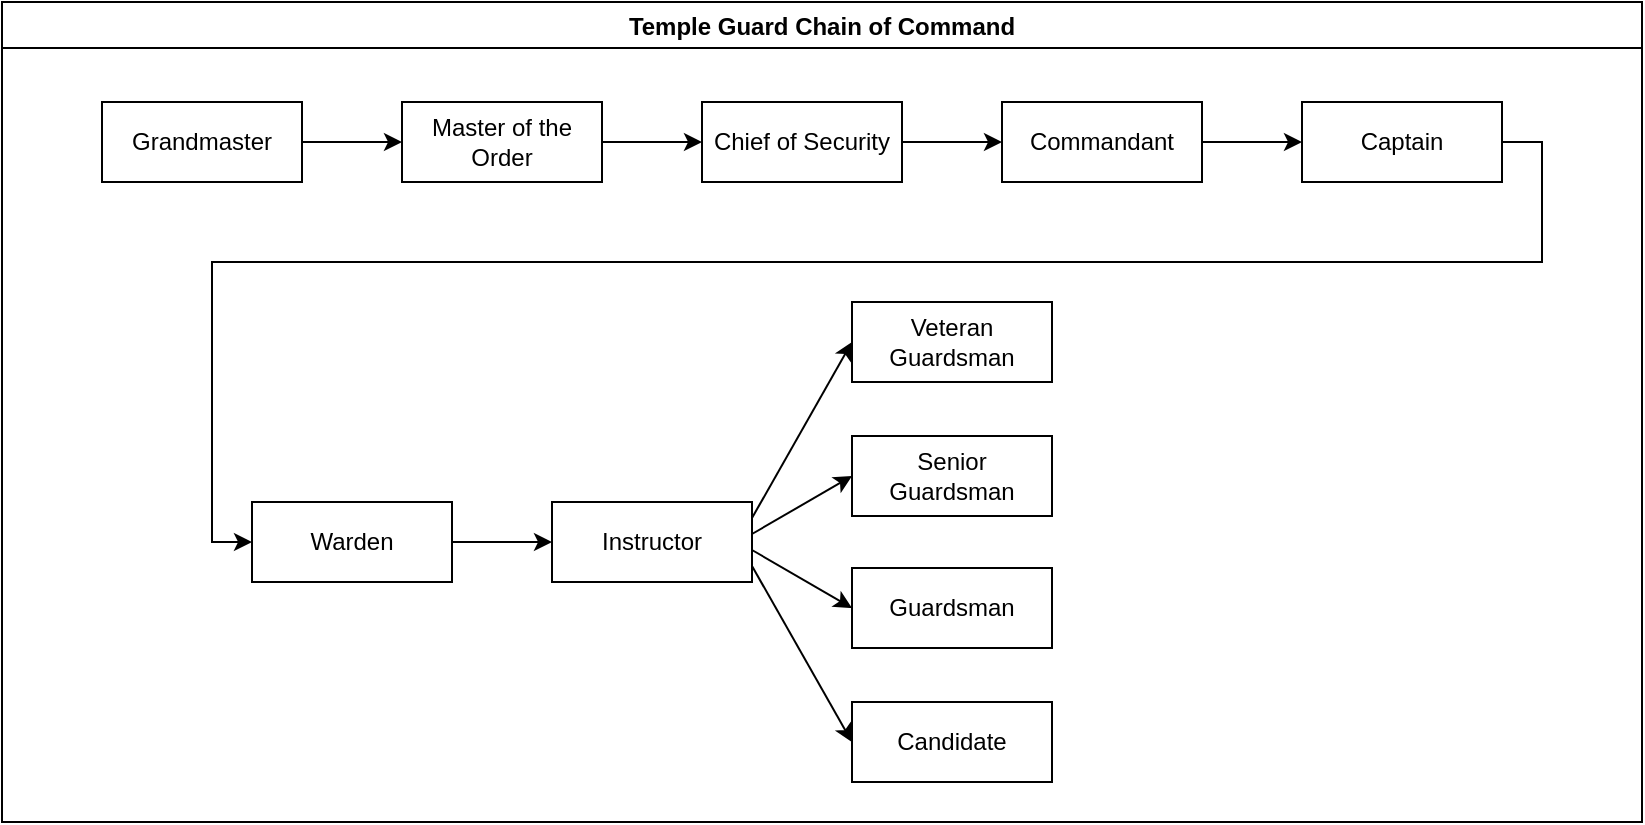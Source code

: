 <mxfile version="20.5.3" type="device"><diagram id="C5RBs43oDa-KdzZeNtuy" name="Page-1"><mxGraphModel dx="2249" dy="809" grid="1" gridSize="10" guides="1" tooltips="1" connect="1" arrows="1" fold="1" page="1" pageScale="1" pageWidth="827" pageHeight="1169" math="0" shadow="0"><root><mxCell id="WIyWlLk6GJQsqaUBKTNV-0"/><mxCell id="WIyWlLk6GJQsqaUBKTNV-1" parent="WIyWlLk6GJQsqaUBKTNV-0"/><mxCell id="BR4H6Kr1QVrYx8puUUpU-257" value="Temple Guard Chain of Command" style="swimlane;" parent="WIyWlLk6GJQsqaUBKTNV-1" vertex="1"><mxGeometry x="-823" y="380" width="820" height="410" as="geometry"/></mxCell><mxCell id="BR4H6Kr1QVrYx8puUUpU-300" value="Grandmaster" style="whiteSpace=wrap;html=1;" parent="BR4H6Kr1QVrYx8puUUpU-257" vertex="1"><mxGeometry x="50" y="50" width="100" height="40" as="geometry"/></mxCell><mxCell id="BR4H6Kr1QVrYx8puUUpU-301" value="Master of the Order" style="whiteSpace=wrap;html=1;" parent="BR4H6Kr1QVrYx8puUUpU-257" vertex="1"><mxGeometry x="200" y="50" width="100" height="40" as="geometry"/></mxCell><mxCell id="BR4H6Kr1QVrYx8puUUpU-302" value="" style="html=1;curved=1;rounded=0;noEdgeStyle=1;orthogonal=1;" parent="BR4H6Kr1QVrYx8puUUpU-257" source="BR4H6Kr1QVrYx8puUUpU-300" target="BR4H6Kr1QVrYx8puUUpU-301" edge="1"><mxGeometry relative="1" as="geometry"><Array as="points"><mxPoint x="162" y="70"/><mxPoint x="188" y="70"/></Array></mxGeometry></mxCell><mxCell id="BR4H6Kr1QVrYx8puUUpU-303" value="" style="html=1;curved=1;rounded=0;noEdgeStyle=1;orthogonal=1;" parent="BR4H6Kr1QVrYx8puUUpU-257" source="BR4H6Kr1QVrYx8puUUpU-301" target="BR4H6Kr1QVrYx8puUUpU-304" edge="1"><mxGeometry relative="1" as="geometry"><mxPoint x="2327" y="760" as="sourcePoint"/><Array as="points"><mxPoint x="312" y="70"/><mxPoint x="338" y="70"/></Array></mxGeometry></mxCell><mxCell id="BR4H6Kr1QVrYx8puUUpU-304" value="Chief of Security" style="whiteSpace=wrap;html=1;" parent="BR4H6Kr1QVrYx8puUUpU-257" vertex="1"><mxGeometry x="350" y="50" width="100" height="40" as="geometry"/></mxCell><mxCell id="BR4H6Kr1QVrYx8puUUpU-305" value="" style="html=1;curved=1;rounded=0;noEdgeStyle=1;orthogonal=1;" parent="BR4H6Kr1QVrYx8puUUpU-257" source="BR4H6Kr1QVrYx8puUUpU-304" target="BR4H6Kr1QVrYx8puUUpU-306" edge="1"><mxGeometry relative="1" as="geometry"><mxPoint x="2397" y="720" as="sourcePoint"/><Array as="points"><mxPoint x="462" y="70"/><mxPoint x="488" y="70"/></Array></mxGeometry></mxCell><mxCell id="BR4H6Kr1QVrYx8puUUpU-306" value="Commandant" style="whiteSpace=wrap;html=1;" parent="BR4H6Kr1QVrYx8puUUpU-257" vertex="1"><mxGeometry x="500" y="50" width="100" height="40" as="geometry"/></mxCell><mxCell id="BR4H6Kr1QVrYx8puUUpU-307" value="" style="html=1;curved=1;rounded=0;noEdgeStyle=1;orthogonal=1;" parent="BR4H6Kr1QVrYx8puUUpU-257" source="BR4H6Kr1QVrYx8puUUpU-306" target="BR4H6Kr1QVrYx8puUUpU-308" edge="1"><mxGeometry relative="1" as="geometry"><mxPoint x="2467" y="680" as="sourcePoint"/><Array as="points"><mxPoint x="612" y="70"/><mxPoint x="638" y="70"/></Array></mxGeometry></mxCell><mxCell id="BR4H6Kr1QVrYx8puUUpU-323" style="edgeStyle=orthogonalEdgeStyle;rounded=0;orthogonalLoop=1;jettySize=auto;html=1;exitX=1;exitY=0.5;exitDx=0;exitDy=0;entryX=0;entryY=0.5;entryDx=0;entryDy=0;" parent="BR4H6Kr1QVrYx8puUUpU-257" source="BR4H6Kr1QVrYx8puUUpU-308" target="BR4H6Kr1QVrYx8puUUpU-309" edge="1"><mxGeometry relative="1" as="geometry"><Array as="points"><mxPoint x="770" y="70"/><mxPoint x="770" y="130"/><mxPoint x="105" y="130"/><mxPoint x="105" y="270"/></Array></mxGeometry></mxCell><mxCell id="BR4H6Kr1QVrYx8puUUpU-308" value="Captain" style="whiteSpace=wrap;html=1;" parent="BR4H6Kr1QVrYx8puUUpU-257" vertex="1"><mxGeometry x="650" y="50" width="100" height="40" as="geometry"/></mxCell><mxCell id="BR4H6Kr1QVrYx8puUUpU-309" value="Warden" style="whiteSpace=wrap;html=1;" parent="BR4H6Kr1QVrYx8puUUpU-257" vertex="1"><mxGeometry x="125" y="250" width="100" height="40" as="geometry"/></mxCell><mxCell id="BR4H6Kr1QVrYx8puUUpU-310" value="" style="edgeStyle=orthogonalEdgeStyle;rounded=0;orthogonalLoop=1;jettySize=auto;html=1;noEdgeStyle=1;orthogonal=1;" parent="BR4H6Kr1QVrYx8puUUpU-257" source="BR4H6Kr1QVrYx8puUUpU-309" target="BR4H6Kr1QVrYx8puUUpU-311" edge="1"><mxGeometry relative="1" as="geometry"><Array as="points"><mxPoint x="237" y="270"/><mxPoint x="263" y="270"/></Array></mxGeometry></mxCell><mxCell id="ONVG0I1m8HskSs3O9_o0-5" style="rounded=0;orthogonalLoop=1;jettySize=auto;html=1;exitX=1;exitY=0.2;exitDx=0;exitDy=0;exitPerimeter=0;entryX=0;entryY=0.5;entryDx=0;entryDy=0;" edge="1" parent="BR4H6Kr1QVrYx8puUUpU-257" source="BR4H6Kr1QVrYx8puUUpU-311" target="BR4H6Kr1QVrYx8puUUpU-314"><mxGeometry relative="1" as="geometry"/></mxCell><mxCell id="ONVG0I1m8HskSs3O9_o0-6" style="rounded=0;orthogonalLoop=1;jettySize=auto;html=1;exitX=1;exitY=0.4;exitDx=0;exitDy=0;exitPerimeter=0;entryX=0;entryY=0.5;entryDx=0;entryDy=0;" edge="1" parent="BR4H6Kr1QVrYx8puUUpU-257" source="BR4H6Kr1QVrYx8puUUpU-311" target="BR4H6Kr1QVrYx8puUUpU-316"><mxGeometry relative="1" as="geometry"/></mxCell><mxCell id="ONVG0I1m8HskSs3O9_o0-7" style="rounded=0;orthogonalLoop=1;jettySize=auto;html=1;exitX=1;exitY=0.6;exitDx=0;exitDy=0;exitPerimeter=0;entryX=0;entryY=0.5;entryDx=0;entryDy=0;" edge="1" parent="BR4H6Kr1QVrYx8puUUpU-257" source="BR4H6Kr1QVrYx8puUUpU-311" target="BR4H6Kr1QVrYx8puUUpU-319"><mxGeometry relative="1" as="geometry"/></mxCell><mxCell id="ONVG0I1m8HskSs3O9_o0-8" style="rounded=0;orthogonalLoop=1;jettySize=auto;html=1;exitX=1;exitY=0.8;exitDx=0;exitDy=0;exitPerimeter=0;entryX=0;entryY=0.5;entryDx=0;entryDy=0;" edge="1" parent="BR4H6Kr1QVrYx8puUUpU-257" source="BR4H6Kr1QVrYx8puUUpU-311" target="BR4H6Kr1QVrYx8puUUpU-321"><mxGeometry relative="1" as="geometry"/></mxCell><mxCell id="BR4H6Kr1QVrYx8puUUpU-311" value="Instructor" style="whiteSpace=wrap;html=1;points=[[0,0,0,0,0],[0,0.25,0,0,0],[0,0.5,0,0,0],[0,0.75,0,0,0],[0,1,0,0,0],[0.25,0,0,0,0],[0.25,1,0,0,0],[0.5,0,0,0,0],[0.5,1,0,0,0],[0.75,0,0,0,0],[0.75,1,0,0,0],[1,0.2,0,0,0],[1,0.4,0,0,0],[1,0.6,0,0,0],[1,0.8,0,0,0]];" parent="BR4H6Kr1QVrYx8puUUpU-257" vertex="1"><mxGeometry x="275" y="250" width="100" height="40" as="geometry"/></mxCell><mxCell id="BR4H6Kr1QVrYx8puUUpU-314" value="Veteran Guardsman" style="whiteSpace=wrap;html=1;" parent="BR4H6Kr1QVrYx8puUUpU-257" vertex="1"><mxGeometry x="425" y="150" width="100" height="40" as="geometry"/></mxCell><mxCell id="BR4H6Kr1QVrYx8puUUpU-316" value="Senior Guardsman" style="whiteSpace=wrap;html=1;" parent="BR4H6Kr1QVrYx8puUUpU-257" vertex="1"><mxGeometry x="425" y="217" width="100" height="40" as="geometry"/></mxCell><mxCell id="BR4H6Kr1QVrYx8puUUpU-319" value="Guardsman" style="whiteSpace=wrap;html=1;" parent="BR4H6Kr1QVrYx8puUUpU-257" vertex="1"><mxGeometry x="425" y="283" width="100" height="40" as="geometry"/></mxCell><mxCell id="BR4H6Kr1QVrYx8puUUpU-321" value="Candidate" style="whiteSpace=wrap;html=1;" parent="BR4H6Kr1QVrYx8puUUpU-257" vertex="1"><mxGeometry x="425" y="350" width="100" height="40" as="geometry"/></mxCell></root></mxGraphModel></diagram></mxfile>